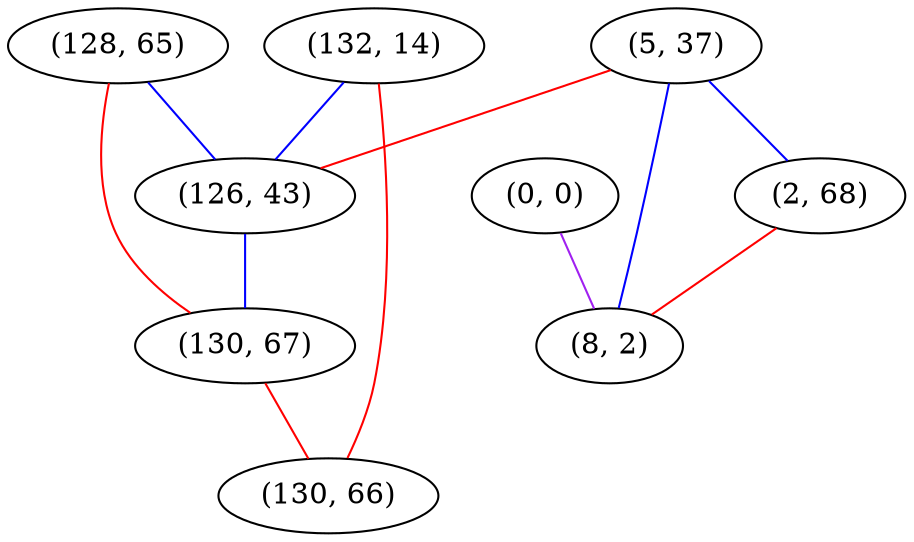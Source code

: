 graph "" {
"(128, 65)";
"(0, 0)";
"(5, 37)";
"(132, 14)";
"(126, 43)";
"(130, 67)";
"(130, 66)";
"(2, 68)";
"(8, 2)";
"(128, 65)" -- "(126, 43)"  [color=blue, key=0, weight=3];
"(128, 65)" -- "(130, 67)"  [color=red, key=0, weight=1];
"(0, 0)" -- "(8, 2)"  [color=purple, key=0, weight=4];
"(5, 37)" -- "(126, 43)"  [color=red, key=0, weight=1];
"(5, 37)" -- "(2, 68)"  [color=blue, key=0, weight=3];
"(5, 37)" -- "(8, 2)"  [color=blue, key=0, weight=3];
"(132, 14)" -- "(126, 43)"  [color=blue, key=0, weight=3];
"(132, 14)" -- "(130, 66)"  [color=red, key=0, weight=1];
"(126, 43)" -- "(130, 67)"  [color=blue, key=0, weight=3];
"(130, 67)" -- "(130, 66)"  [color=red, key=0, weight=1];
"(2, 68)" -- "(8, 2)"  [color=red, key=0, weight=1];
}
